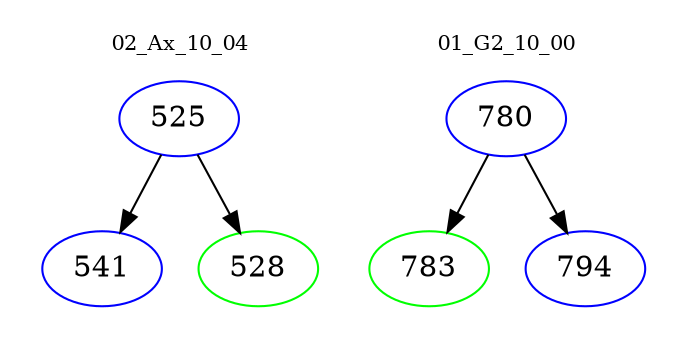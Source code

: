 digraph{
subgraph cluster_0 {
color = white
label = "02_Ax_10_04";
fontsize=10;
T0_525 [label="525", color="blue"]
T0_525 -> T0_541 [color="black"]
T0_541 [label="541", color="blue"]
T0_525 -> T0_528 [color="black"]
T0_528 [label="528", color="green"]
}
subgraph cluster_1 {
color = white
label = "01_G2_10_00";
fontsize=10;
T1_780 [label="780", color="blue"]
T1_780 -> T1_783 [color="black"]
T1_783 [label="783", color="green"]
T1_780 -> T1_794 [color="black"]
T1_794 [label="794", color="blue"]
}
}
